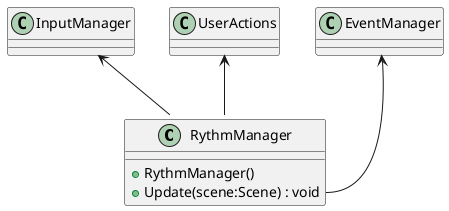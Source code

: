 @startuml
class RythmManager {
    + RythmManager()
    + Update(scene:Scene) : void
}
InputManager <-- RythmManager
UserActions <-- RythmManager
EventManager <-- RythmManager::Update
@enduml
